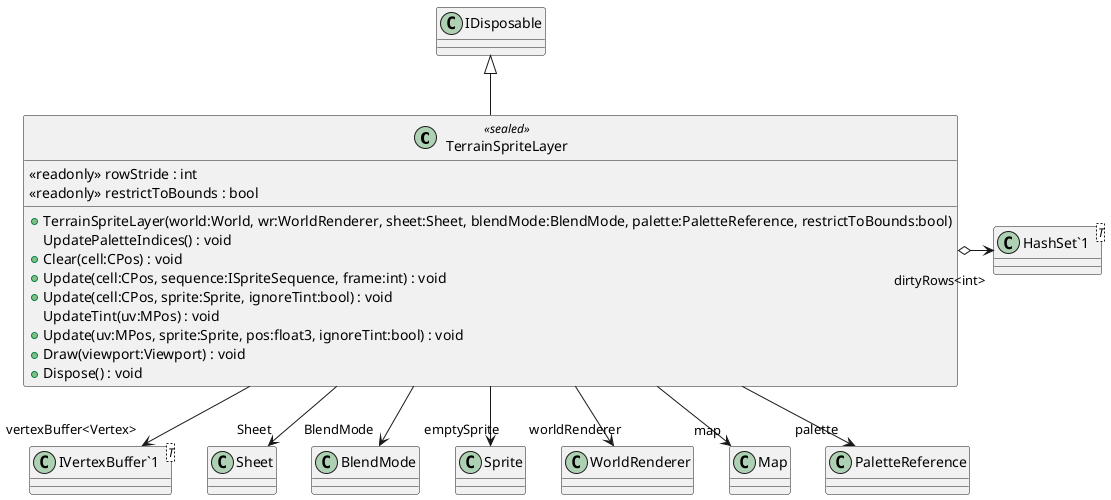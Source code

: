 @startuml
class TerrainSpriteLayer <<sealed>> {
    <<readonly>> rowStride : int
    <<readonly>> restrictToBounds : bool
    + TerrainSpriteLayer(world:World, wr:WorldRenderer, sheet:Sheet, blendMode:BlendMode, palette:PaletteReference, restrictToBounds:bool)
    UpdatePaletteIndices() : void
    + Clear(cell:CPos) : void
    + Update(cell:CPos, sequence:ISpriteSequence, frame:int) : void
    + Update(cell:CPos, sprite:Sprite, ignoreTint:bool) : void
    UpdateTint(uv:MPos) : void
    + Update(uv:MPos, sprite:Sprite, pos:float3, ignoreTint:bool) : void
    + Draw(viewport:Viewport) : void
    + Dispose() : void
}
class "IVertexBuffer`1"<T> {
}
class "HashSet`1"<T> {
}
IDisposable <|-- TerrainSpriteLayer
TerrainSpriteLayer --> "Sheet" Sheet
TerrainSpriteLayer --> "BlendMode" BlendMode
TerrainSpriteLayer --> "emptySprite" Sprite
TerrainSpriteLayer --> "vertexBuffer<Vertex>" "IVertexBuffer`1"
TerrainSpriteLayer o-> "dirtyRows<int>" "HashSet`1"
TerrainSpriteLayer --> "worldRenderer" WorldRenderer
TerrainSpriteLayer --> "map" Map
TerrainSpriteLayer --> "palette" PaletteReference
@enduml

